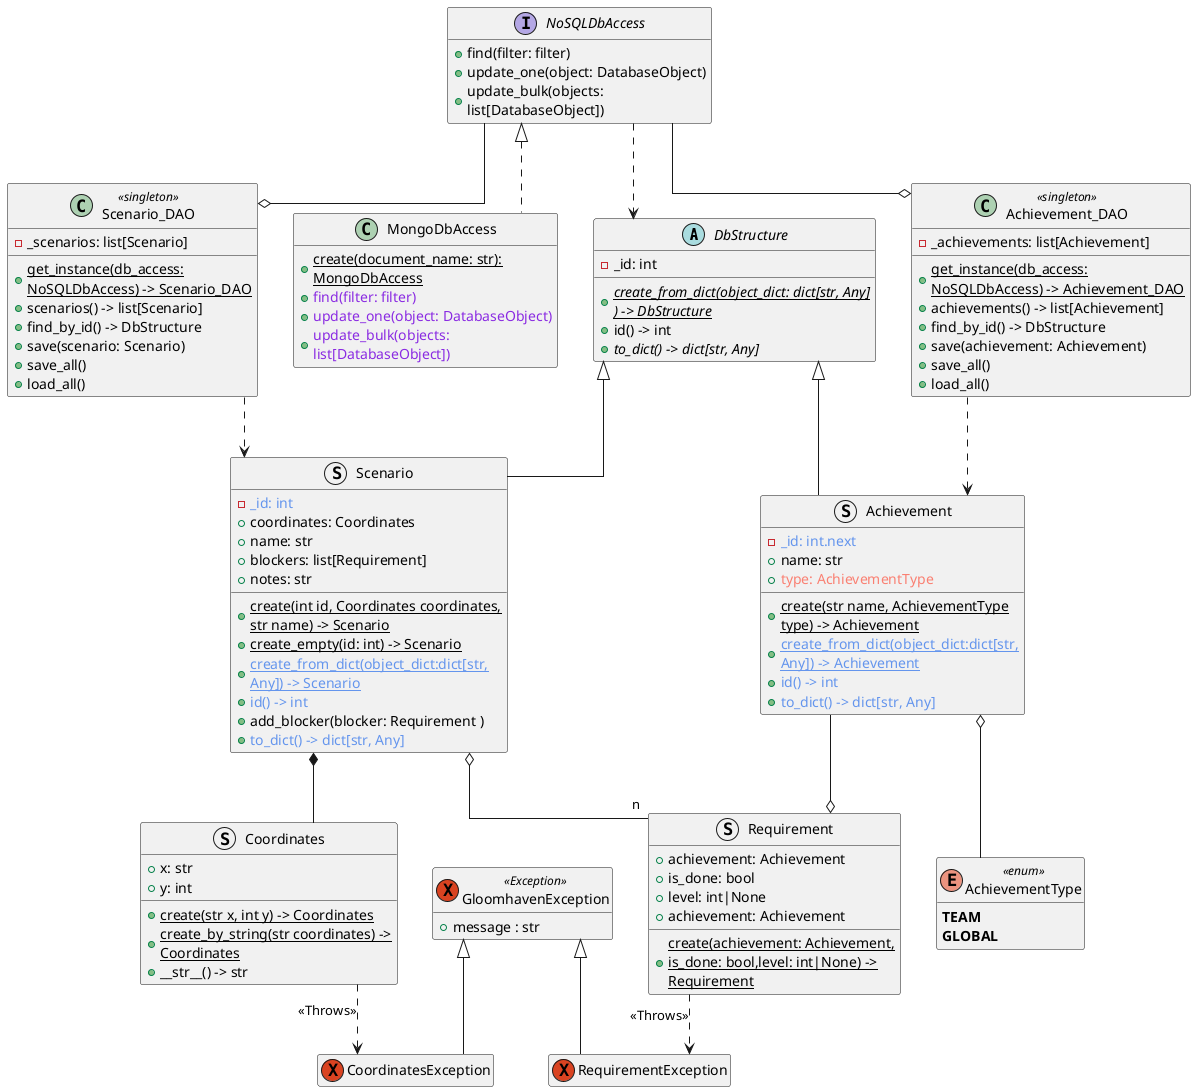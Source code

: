 @startuml GloomhavenUML
    hide empty members
    skinparam {
        linetype ortho
        wrapWidth 260
    }
    
    abstract DbStructure {
        -_id: int

        +{abstract}{static}create_from_dict(object_dict: dict[str, Any] ) -> DbStructure 
        +id() -> int
        +{abstract}to_dict() -> dict[str, Any]
    }

    struct Scenario extends DbStructure{
        -<color:#CornflowerBlue>_id: int
        +coordinates: Coordinates
        +name: str 
        +blockers: list[Requirement]
        +notes: str

        +{static}create(int id, Coordinates coordinates, str name) -> Scenario
        +{static}create_empty(id: int) -> Scenario
        +<color:#CornflowerBlue>{static}create_from_dict(object_dict:dict[str, Any]) -> Scenario
        +<color:#CornflowerBlue>id() -> int 
        +add_blocker(blocker: Requirement )
        +<color:#CornflowerBlue>to_dict() -> dict[str, Any]
    } 

    struct Coordinates {
        +x: str
        +y: int

        +{static}create(str x, int y) -> Coordinates
        +{static}create_by_string(str coordinates) -> Coordinates
        +__str__() -> str
    }

    struct Requirement  {
        ' -<color:#Red>_id: int
        +achievement: Achievement 
        +is_done: bool 
        +level: int|None 
        +achievement: Achievement

        +{static}create(achievement: Achievement, is_done: bool,level: int|None) -> Requirement
        ' +<color:#Red>id() -> int
        ' +<color:#CornflowerBlue>to_dict() -> dict[str, Any]
    }

    struct Achievement extends DbStructure{
        -<color:#CornflowerBlue>_id: int.next
        +name: str
        +<color:#Salmon>type: AchievementType

        +{static}create(str name, AchievementType type) -> Achievement
        +<color:#CornflowerBlue>{static}create_from_dict(object_dict:dict[str, Any]) -> Achievement
        +<color:#CornflowerBlue>id() -> int
        +<color:#CornflowerBlue>to_dict() -> dict[str, Any]
    }
        
    Enum AchievementType <<enum>> {
        **TEAM**
        **GLOBAL**
    }

    interface NoSQLDbAccess{
        +find(filter: filter)
        +update_one(object: DatabaseObject)
        +update_bulk(objects: list[DatabaseObject])
    }

    class MongoDbAccess implements NoSQLDbAccess{
        +{static}create(document_name: str): MongoDbAccess
        +<color:#BlueViolet>find(filter: filter)
        +<color:#BlueViolet>update_one(object: DatabaseObject)
        +<color:#BlueViolet>update_bulk(objects: list[DatabaseObject])
    }

    class Scenario_DAO <<singleton>> {
        -_scenarios: list[Scenario]
        
        +{static}get_instance(db_access: NoSQLDbAccess) -> Scenario_DAO
        +scenarios() -> list[Scenario]
        +find_by_id() -> DbStructure
        +save(scenario: Scenario)
        +save_all()
        +load_all()
    }

    class Achievement_DAO <<singleton>> {
        -_achievements: list[Achievement]
        
        +{static}get_instance(db_access: NoSQLDbAccess) -> Achievement_DAO
        +achievements() -> list[Achievement]
        +find_by_id() -> DbStructure
        +save(achievement: Achievement)
        +save_all()
        +load_all()
    }
    

    exception GloomhavenException <<Exception>>{
        +message : str
    }
    exception CoordinatesException extends GloomhavenException
    exception RequirementException extends GloomhavenException
    
    'Dependency
    NoSQLDbAccess ..> DbStructure
       
    Achievement_DAO ..> Achievement
    Scenario_DAO ..> Scenario

    Requirement ..> RequirementException : <<Throws>>
    Coordinates ..> CoordinatesException : <<Throws>>

    NoSQLDbAccess --o Scenario_DAO
    NoSQLDbAccess --o Achievement_DAO

    Achievement o-- AchievementType

    Scenario *-- Coordinates

    Scenario  o-- "n" Requirement
    Achievement --o Requirement

@enduml